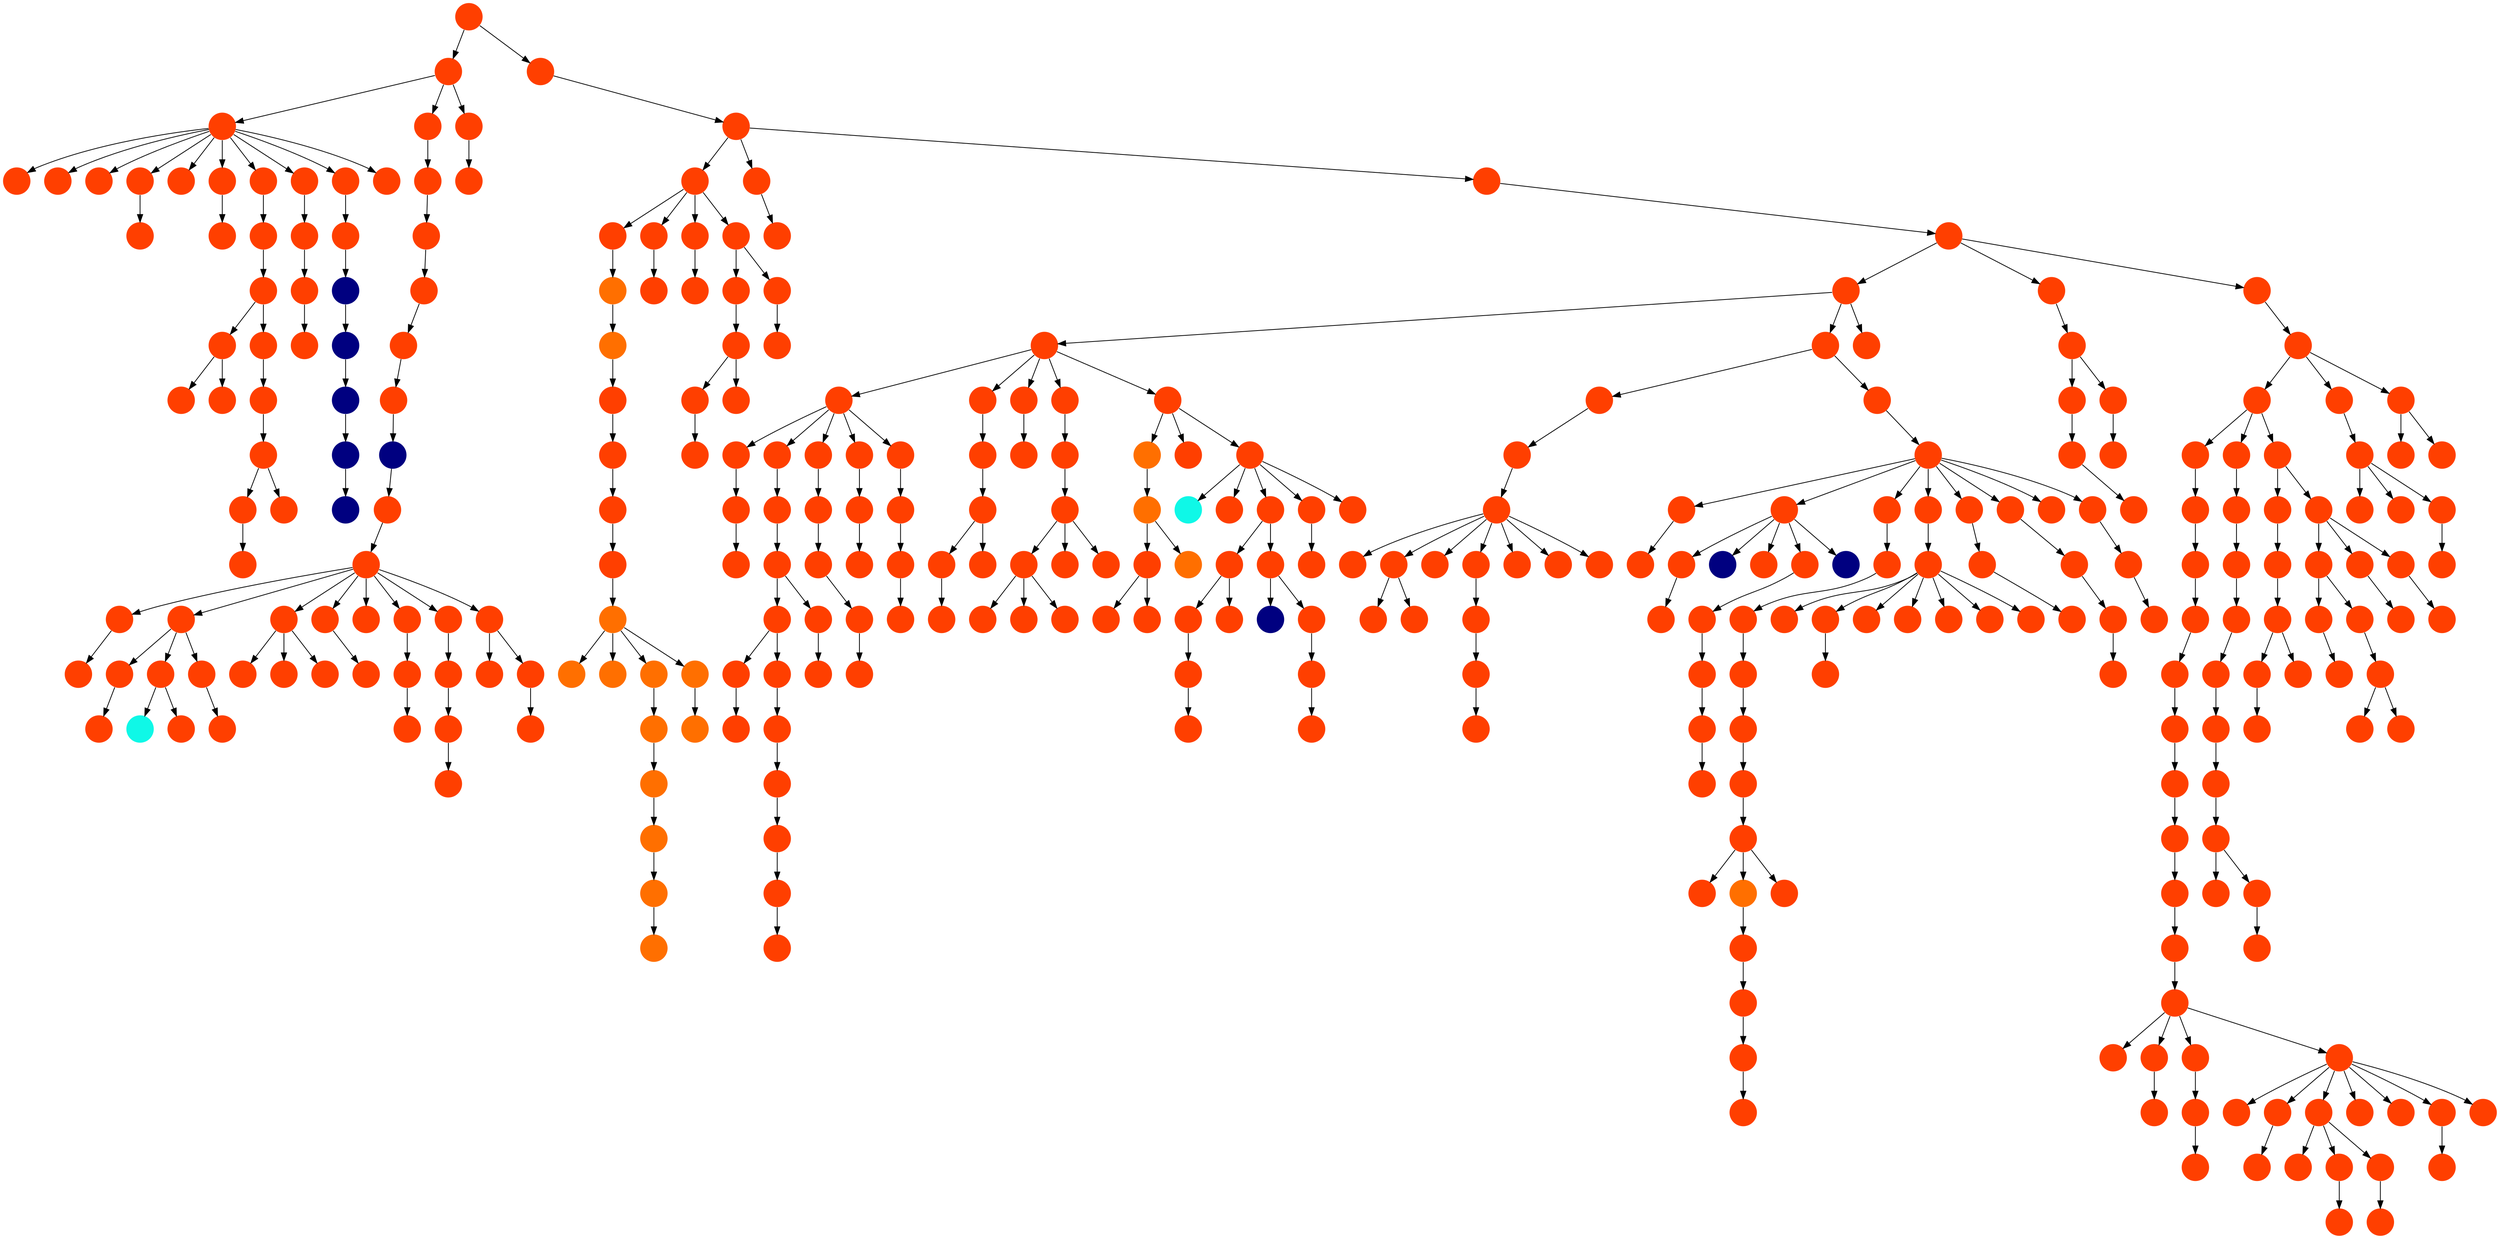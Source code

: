 digraph{
0 [tooltip = "T", penwidth = 0, style = filled, fillcolor = "#ff3f00", shape = circle, label = ""]
1 [tooltip = "T", penwidth = 0, style = filled, fillcolor = "#ff3f00", shape = circle, label = ""]
2 [tooltip = "T", penwidth = 0, style = filled, fillcolor = "#ff3f00", shape = circle, label = ""]
3 [tooltip = "T", penwidth = 0, style = filled, fillcolor = "#ff3f00", shape = circle, label = ""]
4 [tooltip = "T", penwidth = 0, style = filled, fillcolor = "#ff3f00", shape = circle, label = ""]
5 [tooltip = "T", penwidth = 0, style = filled, fillcolor = "#ff3f00", shape = circle, label = ""]
6 [tooltip = "T", penwidth = 0, style = filled, fillcolor = "#ff3f00", shape = circle, label = ""]
7 [tooltip = "T", penwidth = 0, style = filled, fillcolor = "#ff3f00", shape = circle, label = ""]
8 [tooltip = "T", penwidth = 0, style = filled, fillcolor = "#ff3f00", shape = circle, label = ""]
9 [tooltip = "T", penwidth = 0, style = filled, fillcolor = "#ff3f00", shape = circle, label = ""]
10 [tooltip = "T", penwidth = 0, style = filled, fillcolor = "#ff3f00", shape = circle, label = ""]
11 [tooltip = "T", penwidth = 0, style = filled, fillcolor = "#ff3f00", shape = circle, label = ""]
12 [tooltip = "T", penwidth = 0, style = filled, fillcolor = "#ff3f00", shape = circle, label = ""]
13 [tooltip = "T", penwidth = 0, style = filled, fillcolor = "#ff3f00", shape = circle, label = ""]
14 [tooltip = "T", penwidth = 0, style = filled, fillcolor = "#ff3f00", shape = circle, label = ""]
15 [tooltip = "T", penwidth = 0, style = filled, fillcolor = "#ff3f00", shape = circle, label = ""]
16 [tooltip = "T", penwidth = 0, style = filled, fillcolor = "#ff3f00", shape = circle, label = ""]
17 [tooltip = "T", penwidth = 0, style = filled, fillcolor = "#ff3f00", shape = circle, label = ""]
18 [tooltip = "T", penwidth = 0, style = filled, fillcolor = "#ff3f00", shape = circle, label = ""]
19 [tooltip = "T", penwidth = 0, style = filled, fillcolor = "#ff3f00", shape = circle, label = ""]
20 [tooltip = "T", penwidth = 0, style = filled, fillcolor = "#ff3f00", shape = circle, label = ""]
21 [tooltip = "T", penwidth = 0, style = filled, fillcolor = "#ff3f00", shape = circle, label = ""]
22 [tooltip = "T", penwidth = 0, style = filled, fillcolor = "#ff3f00", shape = circle, label = ""]
23 [tooltip = "T", penwidth = 0, style = filled, fillcolor = "#ff3f00", shape = circle, label = ""]
24 [tooltip = "T", penwidth = 0, style = filled, fillcolor = "#ff3f00", shape = circle, label = ""]
25 [tooltip = "T", penwidth = 0, style = filled, fillcolor = "#ff3f00", shape = circle, label = ""]
26 [tooltip = "T", penwidth = 0, style = filled, fillcolor = "#ff3f00", shape = circle, label = ""]
27 [tooltip = "T", penwidth = 0, style = filled, fillcolor = "#ff3f00", shape = circle, label = ""]
28 [tooltip = "T", penwidth = 0, style = filled, fillcolor = "#ff3f00", shape = circle, label = ""]
29 [tooltip = "T", penwidth = 0, style = filled, fillcolor = "#ff3f00", shape = circle, label = ""]
30 [tooltip = "T", penwidth = 0, style = filled, fillcolor = "#ff3f00", shape = circle, label = ""]
31 [tooltip = "T", penwidth = 0, style = filled, fillcolor = "#ff3f00", shape = circle, label = ""]
32 [tooltip = "T", penwidth = 0, style = filled, fillcolor = "#ff3f00", shape = circle, label = ""]
33 [tooltip = "T", penwidth = 0, style = filled, fillcolor = "#ff3f00", shape = circle, label = ""]
34 [tooltip = "I", penwidth = 0, style = filled, fillcolor = "#0ff8e7", shape = circle, label = ""]
35 [tooltip = "T", penwidth = 0, style = filled, fillcolor = "#ff3f00", shape = circle, label = ""]
36 [tooltip = "T", penwidth = 0, style = filled, fillcolor = "#ff3f00", shape = circle, label = ""]
37 [tooltip = "T", penwidth = 0, style = filled, fillcolor = "#ff3f00", shape = circle, label = ""]
38 [tooltip = "T", penwidth = 0, style = filled, fillcolor = "#ff3f00", shape = circle, label = ""]
39 [tooltip = "T", penwidth = 0, style = filled, fillcolor = "#ff3f00", shape = circle, label = ""]
40 [tooltip = "T", penwidth = 0, style = filled, fillcolor = "#ff3f00", shape = circle, label = ""]
41 [tooltip = "T", penwidth = 0, style = filled, fillcolor = "#ff3f00", shape = circle, label = ""]
42 [tooltip = "T", penwidth = 0, style = filled, fillcolor = "#ff3f00", shape = circle, label = ""]
43 [tooltip = "T", penwidth = 0, style = filled, fillcolor = "#ff3f00", shape = circle, label = ""]
44 [tooltip = "A", penwidth = 0, style = filled, fillcolor = "#000080", shape = circle, label = ""]
45 [tooltip = "T", penwidth = 0, style = filled, fillcolor = "#ff3f00", shape = circle, label = ""]
46 [tooltip = "T", penwidth = 0, style = filled, fillcolor = "#ff3f00", shape = circle, label = ""]
47 [tooltip = "T", penwidth = 0, style = filled, fillcolor = "#ff3f00", shape = circle, label = ""]
48 [tooltip = "T", penwidth = 0, style = filled, fillcolor = "#ff3f00", shape = circle, label = ""]
49 [tooltip = "T", penwidth = 0, style = filled, fillcolor = "#ff3f00", shape = circle, label = ""]
50 [tooltip = "T", penwidth = 0, style = filled, fillcolor = "#ff3f00", shape = circle, label = ""]
51 [tooltip = "T", penwidth = 0, style = filled, fillcolor = "#ff3f00", shape = circle, label = ""]
52 [tooltip = "T", penwidth = 0, style = filled, fillcolor = "#ff3f00", shape = circle, label = ""]
53 [tooltip = "T", penwidth = 0, style = filled, fillcolor = "#ff3f00", shape = circle, label = ""]
54 [tooltip = "T", penwidth = 0, style = filled, fillcolor = "#ff3f00", shape = circle, label = ""]
55 [tooltip = "T", penwidth = 0, style = filled, fillcolor = "#ff3f00", shape = circle, label = ""]
56 [tooltip = "T", penwidth = 0, style = filled, fillcolor = "#ff3f00", shape = circle, label = ""]
57 [tooltip = "S", penwidth = 0, style = filled, fillcolor = "#ff6f00", shape = circle, label = ""]
58 [tooltip = "T", penwidth = 0, style = filled, fillcolor = "#ff3f00", shape = circle, label = ""]
59 [tooltip = "T", penwidth = 0, style = filled, fillcolor = "#ff3f00", shape = circle, label = ""]
60 [tooltip = "T", penwidth = 0, style = filled, fillcolor = "#ff3f00", shape = circle, label = ""]
61 [tooltip = "T", penwidth = 0, style = filled, fillcolor = "#ff3f00", shape = circle, label = ""]
62 [tooltip = "T", penwidth = 0, style = filled, fillcolor = "#ff3f00", shape = circle, label = ""]
63 [tooltip = "T", penwidth = 0, style = filled, fillcolor = "#ff3f00", shape = circle, label = ""]
64 [tooltip = "T", penwidth = 0, style = filled, fillcolor = "#ff3f00", shape = circle, label = ""]
65 [tooltip = "T", penwidth = 0, style = filled, fillcolor = "#ff3f00", shape = circle, label = ""]
66 [tooltip = "T", penwidth = 0, style = filled, fillcolor = "#ff3f00", shape = circle, label = ""]
67 [tooltip = "T", penwidth = 0, style = filled, fillcolor = "#ff3f00", shape = circle, label = ""]
68 [tooltip = "T", penwidth = 0, style = filled, fillcolor = "#ff3f00", shape = circle, label = ""]
69 [tooltip = "T", penwidth = 0, style = filled, fillcolor = "#ff3f00", shape = circle, label = ""]
70 [tooltip = "T", penwidth = 0, style = filled, fillcolor = "#ff3f00", shape = circle, label = ""]
71 [tooltip = "T", penwidth = 0, style = filled, fillcolor = "#ff3f00", shape = circle, label = ""]
72 [tooltip = "T", penwidth = 0, style = filled, fillcolor = "#ff3f00", shape = circle, label = ""]
73 [tooltip = "T", penwidth = 0, style = filled, fillcolor = "#ff3f00", shape = circle, label = ""]
74 [tooltip = "T", penwidth = 0, style = filled, fillcolor = "#ff3f00", shape = circle, label = ""]
75 [tooltip = "T", penwidth = 0, style = filled, fillcolor = "#ff3f00", shape = circle, label = ""]
76 [tooltip = "T", penwidth = 0, style = filled, fillcolor = "#ff3f00", shape = circle, label = ""]
77 [tooltip = "T", penwidth = 0, style = filled, fillcolor = "#ff3f00", shape = circle, label = ""]
78 [tooltip = "T", penwidth = 0, style = filled, fillcolor = "#ff3f00", shape = circle, label = ""]
79 [tooltip = "T", penwidth = 0, style = filled, fillcolor = "#ff3f00", shape = circle, label = ""]
80 [tooltip = "T", penwidth = 0, style = filled, fillcolor = "#ff3f00", shape = circle, label = ""]
81 [tooltip = "T", penwidth = 0, style = filled, fillcolor = "#ff3f00", shape = circle, label = ""]
82 [tooltip = "T", penwidth = 0, style = filled, fillcolor = "#ff3f00", shape = circle, label = ""]
83 [tooltip = "T", penwidth = 0, style = filled, fillcolor = "#ff3f00", shape = circle, label = ""]
84 [tooltip = "T", penwidth = 0, style = filled, fillcolor = "#ff3f00", shape = circle, label = ""]
85 [tooltip = "T", penwidth = 0, style = filled, fillcolor = "#ff3f00", shape = circle, label = ""]
86 [tooltip = "T", penwidth = 0, style = filled, fillcolor = "#ff3f00", shape = circle, label = ""]
87 [tooltip = "T", penwidth = 0, style = filled, fillcolor = "#ff3f00", shape = circle, label = ""]
88 [tooltip = "T", penwidth = 0, style = filled, fillcolor = "#ff3f00", shape = circle, label = ""]
89 [tooltip = "T", penwidth = 0, style = filled, fillcolor = "#ff3f00", shape = circle, label = ""]
90 [tooltip = "T", penwidth = 0, style = filled, fillcolor = "#ff3f00", shape = circle, label = ""]
91 [tooltip = "T", penwidth = 0, style = filled, fillcolor = "#ff3f00", shape = circle, label = ""]
92 [tooltip = "T", penwidth = 0, style = filled, fillcolor = "#ff3f00", shape = circle, label = ""]
93 [tooltip = "T", penwidth = 0, style = filled, fillcolor = "#ff3f00", shape = circle, label = ""]
94 [tooltip = "T", penwidth = 0, style = filled, fillcolor = "#ff3f00", shape = circle, label = ""]
95 [tooltip = "T", penwidth = 0, style = filled, fillcolor = "#ff3f00", shape = circle, label = ""]
96 [tooltip = "T", penwidth = 0, style = filled, fillcolor = "#ff3f00", shape = circle, label = ""]
97 [tooltip = "T", penwidth = 0, style = filled, fillcolor = "#ff3f00", shape = circle, label = ""]
98 [tooltip = "T", penwidth = 0, style = filled, fillcolor = "#ff3f00", shape = circle, label = ""]
99 [tooltip = "T", penwidth = 0, style = filled, fillcolor = "#ff3f00", shape = circle, label = ""]
100 [tooltip = "T", penwidth = 0, style = filled, fillcolor = "#ff3f00", shape = circle, label = ""]
101 [tooltip = "T", penwidth = 0, style = filled, fillcolor = "#ff3f00", shape = circle, label = ""]
102 [tooltip = "T", penwidth = 0, style = filled, fillcolor = "#ff3f00", shape = circle, label = ""]
103 [tooltip = "S", penwidth = 0, style = filled, fillcolor = "#ff6f00", shape = circle, label = ""]
104 [tooltip = "S", penwidth = 0, style = filled, fillcolor = "#ff6f00", shape = circle, label = ""]
105 [tooltip = "S", penwidth = 0, style = filled, fillcolor = "#ff6f00", shape = circle, label = ""]
106 [tooltip = "S", penwidth = 0, style = filled, fillcolor = "#ff6f00", shape = circle, label = ""]
107 [tooltip = "S", penwidth = 0, style = filled, fillcolor = "#ff6f00", shape = circle, label = ""]
108 [tooltip = "S", penwidth = 0, style = filled, fillcolor = "#ff6f00", shape = circle, label = ""]
109 [tooltip = "S", penwidth = 0, style = filled, fillcolor = "#ff6f00", shape = circle, label = ""]
110 [tooltip = "S", penwidth = 0, style = filled, fillcolor = "#ff6f00", shape = circle, label = ""]
111 [tooltip = "T", penwidth = 0, style = filled, fillcolor = "#ff3f00", shape = circle, label = ""]
112 [tooltip = "S", penwidth = 0, style = filled, fillcolor = "#ff6f00", shape = circle, label = ""]
113 [tooltip = "T", penwidth = 0, style = filled, fillcolor = "#ff3f00", shape = circle, label = ""]
114 [tooltip = "S", penwidth = 0, style = filled, fillcolor = "#ff6f00", shape = circle, label = ""]
115 [tooltip = "T", penwidth = 0, style = filled, fillcolor = "#ff3f00", shape = circle, label = ""]
116 [tooltip = "T", penwidth = 0, style = filled, fillcolor = "#ff3f00", shape = circle, label = ""]
117 [tooltip = "T", penwidth = 0, style = filled, fillcolor = "#ff3f00", shape = circle, label = ""]
118 [tooltip = "T", penwidth = 0, style = filled, fillcolor = "#ff3f00", shape = circle, label = ""]
119 [tooltip = "T", penwidth = 0, style = filled, fillcolor = "#ff3f00", shape = circle, label = ""]
120 [tooltip = "T", penwidth = 0, style = filled, fillcolor = "#ff3f00", shape = circle, label = ""]
121 [tooltip = "T", penwidth = 0, style = filled, fillcolor = "#ff3f00", shape = circle, label = ""]
122 [tooltip = "T", penwidth = 0, style = filled, fillcolor = "#ff3f00", shape = circle, label = ""]
123 [tooltip = "T", penwidth = 0, style = filled, fillcolor = "#ff3f00", shape = circle, label = ""]
124 [tooltip = "T", penwidth = 0, style = filled, fillcolor = "#ff3f00", shape = circle, label = ""]
125 [tooltip = "T", penwidth = 0, style = filled, fillcolor = "#ff3f00", shape = circle, label = ""]
126 [tooltip = "T", penwidth = 0, style = filled, fillcolor = "#ff3f00", shape = circle, label = ""]
127 [tooltip = "T", penwidth = 0, style = filled, fillcolor = "#ff3f00", shape = circle, label = ""]
128 [tooltip = "T", penwidth = 0, style = filled, fillcolor = "#ff3f00", shape = circle, label = ""]
129 [tooltip = "T", penwidth = 0, style = filled, fillcolor = "#ff3f00", shape = circle, label = ""]
130 [tooltip = "T", penwidth = 0, style = filled, fillcolor = "#ff3f00", shape = circle, label = ""]
131 [tooltip = "T", penwidth = 0, style = filled, fillcolor = "#ff3f00", shape = circle, label = ""]
132 [tooltip = "T", penwidth = 0, style = filled, fillcolor = "#ff3f00", shape = circle, label = ""]
133 [tooltip = "T", penwidth = 0, style = filled, fillcolor = "#ff3f00", shape = circle, label = ""]
134 [tooltip = "T", penwidth = 0, style = filled, fillcolor = "#ff3f00", shape = circle, label = ""]
135 [tooltip = "T", penwidth = 0, style = filled, fillcolor = "#ff3f00", shape = circle, label = ""]
136 [tooltip = "T", penwidth = 0, style = filled, fillcolor = "#ff3f00", shape = circle, label = ""]
137 [tooltip = "T", penwidth = 0, style = filled, fillcolor = "#ff3f00", shape = circle, label = ""]
138 [tooltip = "T", penwidth = 0, style = filled, fillcolor = "#ff3f00", shape = circle, label = ""]
139 [tooltip = "T", penwidth = 0, style = filled, fillcolor = "#ff3f00", shape = circle, label = ""]
140 [tooltip = "T", penwidth = 0, style = filled, fillcolor = "#ff3f00", shape = circle, label = ""]
141 [tooltip = "T", penwidth = 0, style = filled, fillcolor = "#ff3f00", shape = circle, label = ""]
142 [tooltip = "T", penwidth = 0, style = filled, fillcolor = "#ff3f00", shape = circle, label = ""]
143 [tooltip = "T", penwidth = 0, style = filled, fillcolor = "#ff3f00", shape = circle, label = ""]
144 [tooltip = "T", penwidth = 0, style = filled, fillcolor = "#ff3f00", shape = circle, label = ""]
145 [tooltip = "T", penwidth = 0, style = filled, fillcolor = "#ff3f00", shape = circle, label = ""]
146 [tooltip = "T", penwidth = 0, style = filled, fillcolor = "#ff3f00", shape = circle, label = ""]
147 [tooltip = "T", penwidth = 0, style = filled, fillcolor = "#ff3f00", shape = circle, label = ""]
148 [tooltip = "T", penwidth = 0, style = filled, fillcolor = "#ff3f00", shape = circle, label = ""]
149 [tooltip = "T", penwidth = 0, style = filled, fillcolor = "#ff3f00", shape = circle, label = ""]
150 [tooltip = "T", penwidth = 0, style = filled, fillcolor = "#ff3f00", shape = circle, label = ""]
151 [tooltip = "S", penwidth = 0, style = filled, fillcolor = "#ff6f00", shape = circle, label = ""]
152 [tooltip = "T", penwidth = 0, style = filled, fillcolor = "#ff3f00", shape = circle, label = ""]
153 [tooltip = "T", penwidth = 0, style = filled, fillcolor = "#ff3f00", shape = circle, label = ""]
154 [tooltip = "T", penwidth = 0, style = filled, fillcolor = "#ff3f00", shape = circle, label = ""]
155 [tooltip = "T", penwidth = 0, style = filled, fillcolor = "#ff3f00", shape = circle, label = ""]
156 [tooltip = "T", penwidth = 0, style = filled, fillcolor = "#ff3f00", shape = circle, label = ""]
157 [tooltip = "T", penwidth = 0, style = filled, fillcolor = "#ff3f00", shape = circle, label = ""]
158 [tooltip = "T", penwidth = 0, style = filled, fillcolor = "#ff3f00", shape = circle, label = ""]
159 [tooltip = "T", penwidth = 0, style = filled, fillcolor = "#ff3f00", shape = circle, label = ""]
160 [tooltip = "T", penwidth = 0, style = filled, fillcolor = "#ff3f00", shape = circle, label = ""]
161 [tooltip = "T", penwidth = 0, style = filled, fillcolor = "#ff3f00", shape = circle, label = ""]
162 [tooltip = "T", penwidth = 0, style = filled, fillcolor = "#ff3f00", shape = circle, label = ""]
163 [tooltip = "T", penwidth = 0, style = filled, fillcolor = "#ff3f00", shape = circle, label = ""]
164 [tooltip = "T", penwidth = 0, style = filled, fillcolor = "#ff3f00", shape = circle, label = ""]
165 [tooltip = "T", penwidth = 0, style = filled, fillcolor = "#ff3f00", shape = circle, label = ""]
166 [tooltip = "T", penwidth = 0, style = filled, fillcolor = "#ff3f00", shape = circle, label = ""]
167 [tooltip = "T", penwidth = 0, style = filled, fillcolor = "#ff3f00", shape = circle, label = ""]
168 [tooltip = "T", penwidth = 0, style = filled, fillcolor = "#ff3f00", shape = circle, label = ""]
169 [tooltip = "T", penwidth = 0, style = filled, fillcolor = "#ff3f00", shape = circle, label = ""]
170 [tooltip = "T", penwidth = 0, style = filled, fillcolor = "#ff3f00", shape = circle, label = ""]
171 [tooltip = "T", penwidth = 0, style = filled, fillcolor = "#ff3f00", shape = circle, label = ""]
172 [tooltip = "T", penwidth = 0, style = filled, fillcolor = "#ff3f00", shape = circle, label = ""]
173 [tooltip = "T", penwidth = 0, style = filled, fillcolor = "#ff3f00", shape = circle, label = ""]
174 [tooltip = "T", penwidth = 0, style = filled, fillcolor = "#ff3f00", shape = circle, label = ""]
175 [tooltip = "T", penwidth = 0, style = filled, fillcolor = "#ff3f00", shape = circle, label = ""]
176 [tooltip = "T", penwidth = 0, style = filled, fillcolor = "#ff3f00", shape = circle, label = ""]
177 [tooltip = "T", penwidth = 0, style = filled, fillcolor = "#ff3f00", shape = circle, label = ""]
178 [tooltip = "T", penwidth = 0, style = filled, fillcolor = "#ff3f00", shape = circle, label = ""]
179 [tooltip = "T", penwidth = 0, style = filled, fillcolor = "#ff3f00", shape = circle, label = ""]
180 [tooltip = "T", penwidth = 0, style = filled, fillcolor = "#ff3f00", shape = circle, label = ""]
181 [tooltip = "T", penwidth = 0, style = filled, fillcolor = "#ff3f00", shape = circle, label = ""]
182 [tooltip = "T", penwidth = 0, style = filled, fillcolor = "#ff3f00", shape = circle, label = ""]
183 [tooltip = "T", penwidth = 0, style = filled, fillcolor = "#ff3f00", shape = circle, label = ""]
184 [tooltip = "T", penwidth = 0, style = filled, fillcolor = "#ff3f00", shape = circle, label = ""]
185 [tooltip = "T", penwidth = 0, style = filled, fillcolor = "#ff3f00", shape = circle, label = ""]
186 [tooltip = "T", penwidth = 0, style = filled, fillcolor = "#ff3f00", shape = circle, label = ""]
187 [tooltip = "T", penwidth = 0, style = filled, fillcolor = "#ff3f00", shape = circle, label = ""]
188 [tooltip = "T", penwidth = 0, style = filled, fillcolor = "#ff3f00", shape = circle, label = ""]
189 [tooltip = "I", penwidth = 0, style = filled, fillcolor = "#0ff8e7", shape = circle, label = ""]
190 [tooltip = "T", penwidth = 0, style = filled, fillcolor = "#ff3f00", shape = circle, label = ""]
191 [tooltip = "T", penwidth = 0, style = filled, fillcolor = "#ff3f00", shape = circle, label = ""]
192 [tooltip = "T", penwidth = 0, style = filled, fillcolor = "#ff3f00", shape = circle, label = ""]
193 [tooltip = "T", penwidth = 0, style = filled, fillcolor = "#ff3f00", shape = circle, label = ""]
194 [tooltip = "T", penwidth = 0, style = filled, fillcolor = "#ff3f00", shape = circle, label = ""]
195 [tooltip = "T", penwidth = 0, style = filled, fillcolor = "#ff3f00", shape = circle, label = ""]
196 [tooltip = "T", penwidth = 0, style = filled, fillcolor = "#ff3f00", shape = circle, label = ""]
197 [tooltip = "T", penwidth = 0, style = filled, fillcolor = "#ff3f00", shape = circle, label = ""]
198 [tooltip = "T", penwidth = 0, style = filled, fillcolor = "#ff3f00", shape = circle, label = ""]
199 [tooltip = "A", penwidth = 0, style = filled, fillcolor = "#000080", shape = circle, label = ""]
200 [tooltip = "T", penwidth = 0, style = filled, fillcolor = "#ff3f00", shape = circle, label = ""]
201 [tooltip = "A", penwidth = 0, style = filled, fillcolor = "#000080", shape = circle, label = ""]
202 [tooltip = "T", penwidth = 0, style = filled, fillcolor = "#ff3f00", shape = circle, label = ""]
203 [tooltip = "A", penwidth = 0, style = filled, fillcolor = "#000080", shape = circle, label = ""]
204 [tooltip = "T", penwidth = 0, style = filled, fillcolor = "#ff3f00", shape = circle, label = ""]
205 [tooltip = "T", penwidth = 0, style = filled, fillcolor = "#ff3f00", shape = circle, label = ""]
206 [tooltip = "T", penwidth = 0, style = filled, fillcolor = "#ff3f00", shape = circle, label = ""]
207 [tooltip = "T", penwidth = 0, style = filled, fillcolor = "#ff3f00", shape = circle, label = ""]
208 [tooltip = "T", penwidth = 0, style = filled, fillcolor = "#ff3f00", shape = circle, label = ""]
209 [tooltip = "T", penwidth = 0, style = filled, fillcolor = "#ff3f00", shape = circle, label = ""]
210 [tooltip = "T", penwidth = 0, style = filled, fillcolor = "#ff3f00", shape = circle, label = ""]
211 [tooltip = "T", penwidth = 0, style = filled, fillcolor = "#ff3f00", shape = circle, label = ""]
212 [tooltip = "T", penwidth = 0, style = filled, fillcolor = "#ff3f00", shape = circle, label = ""]
213 [tooltip = "T", penwidth = 0, style = filled, fillcolor = "#ff3f00", shape = circle, label = ""]
214 [tooltip = "T", penwidth = 0, style = filled, fillcolor = "#ff3f00", shape = circle, label = ""]
215 [tooltip = "T", penwidth = 0, style = filled, fillcolor = "#ff3f00", shape = circle, label = ""]
216 [tooltip = "T", penwidth = 0, style = filled, fillcolor = "#ff3f00", shape = circle, label = ""]
217 [tooltip = "S", penwidth = 0, style = filled, fillcolor = "#ff6f00", shape = circle, label = ""]
218 [tooltip = "T", penwidth = 0, style = filled, fillcolor = "#ff3f00", shape = circle, label = ""]
219 [tooltip = "T", penwidth = 0, style = filled, fillcolor = "#ff3f00", shape = circle, label = ""]
220 [tooltip = "T", penwidth = 0, style = filled, fillcolor = "#ff3f00", shape = circle, label = ""]
221 [tooltip = "T", penwidth = 0, style = filled, fillcolor = "#ff3f00", shape = circle, label = ""]
222 [tooltip = "T", penwidth = 0, style = filled, fillcolor = "#ff3f00", shape = circle, label = ""]
223 [tooltip = "T", penwidth = 0, style = filled, fillcolor = "#ff3f00", shape = circle, label = ""]
224 [tooltip = "T", penwidth = 0, style = filled, fillcolor = "#ff3f00", shape = circle, label = ""]
225 [tooltip = "T", penwidth = 0, style = filled, fillcolor = "#ff3f00", shape = circle, label = ""]
226 [tooltip = "T", penwidth = 0, style = filled, fillcolor = "#ff3f00", shape = circle, label = ""]
227 [tooltip = "T", penwidth = 0, style = filled, fillcolor = "#ff3f00", shape = circle, label = ""]
228 [tooltip = "T", penwidth = 0, style = filled, fillcolor = "#ff3f00", shape = circle, label = ""]
229 [tooltip = "T", penwidth = 0, style = filled, fillcolor = "#ff3f00", shape = circle, label = ""]
230 [tooltip = "T", penwidth = 0, style = filled, fillcolor = "#ff3f00", shape = circle, label = ""]
231 [tooltip = "T", penwidth = 0, style = filled, fillcolor = "#ff3f00", shape = circle, label = ""]
232 [tooltip = "T", penwidth = 0, style = filled, fillcolor = "#ff3f00", shape = circle, label = ""]
233 [tooltip = "A", penwidth = 0, style = filled, fillcolor = "#000080", shape = circle, label = ""]
234 [tooltip = "T", penwidth = 0, style = filled, fillcolor = "#ff3f00", shape = circle, label = ""]
235 [tooltip = "T", penwidth = 0, style = filled, fillcolor = "#ff3f00", shape = circle, label = ""]
236 [tooltip = "T", penwidth = 0, style = filled, fillcolor = "#ff3f00", shape = circle, label = ""]
237 [tooltip = "S", penwidth = 0, style = filled, fillcolor = "#ff6f00", shape = circle, label = ""]
238 [tooltip = "T", penwidth = 0, style = filled, fillcolor = "#ff3f00", shape = circle, label = ""]
239 [tooltip = "T", penwidth = 0, style = filled, fillcolor = "#ff3f00", shape = circle, label = ""]
240 [tooltip = "T", penwidth = 0, style = filled, fillcolor = "#ff3f00", shape = circle, label = ""]
241 [tooltip = "T", penwidth = 0, style = filled, fillcolor = "#ff3f00", shape = circle, label = ""]
242 [tooltip = "T", penwidth = 0, style = filled, fillcolor = "#ff3f00", shape = circle, label = ""]
243 [tooltip = "T", penwidth = 0, style = filled, fillcolor = "#ff3f00", shape = circle, label = ""]
244 [tooltip = "T", penwidth = 0, style = filled, fillcolor = "#ff3f00", shape = circle, label = ""]
245 [tooltip = "T", penwidth = 0, style = filled, fillcolor = "#ff3f00", shape = circle, label = ""]
246 [tooltip = "T", penwidth = 0, style = filled, fillcolor = "#ff3f00", shape = circle, label = ""]
247 [tooltip = "T", penwidth = 0, style = filled, fillcolor = "#ff3f00", shape = circle, label = ""]
248 [tooltip = "T", penwidth = 0, style = filled, fillcolor = "#ff3f00", shape = circle, label = ""]
249 [tooltip = "T", penwidth = 0, style = filled, fillcolor = "#ff3f00", shape = circle, label = ""]
250 [tooltip = "T", penwidth = 0, style = filled, fillcolor = "#ff3f00", shape = circle, label = ""]
251 [tooltip = "T", penwidth = 0, style = filled, fillcolor = "#ff3f00", shape = circle, label = ""]
252 [tooltip = "T", penwidth = 0, style = filled, fillcolor = "#ff3f00", shape = circle, label = ""]
253 [tooltip = "T", penwidth = 0, style = filled, fillcolor = "#ff3f00", shape = circle, label = ""]
254 [tooltip = "T", penwidth = 0, style = filled, fillcolor = "#ff3f00", shape = circle, label = ""]
255 [tooltip = "T", penwidth = 0, style = filled, fillcolor = "#ff3f00", shape = circle, label = ""]
256 [tooltip = "T", penwidth = 0, style = filled, fillcolor = "#ff3f00", shape = circle, label = ""]
257 [tooltip = "T", penwidth = 0, style = filled, fillcolor = "#ff3f00", shape = circle, label = ""]
258 [tooltip = "T", penwidth = 0, style = filled, fillcolor = "#ff3f00", shape = circle, label = ""]
259 [tooltip = "T", penwidth = 0, style = filled, fillcolor = "#ff3f00", shape = circle, label = ""]
260 [tooltip = "T", penwidth = 0, style = filled, fillcolor = "#ff3f00", shape = circle, label = ""]
261 [tooltip = "T", penwidth = 0, style = filled, fillcolor = "#ff3f00", shape = circle, label = ""]
262 [tooltip = "T", penwidth = 0, style = filled, fillcolor = "#ff3f00", shape = circle, label = ""]
263 [tooltip = "T", penwidth = 0, style = filled, fillcolor = "#ff3f00", shape = circle, label = ""]
264 [tooltip = "T", penwidth = 0, style = filled, fillcolor = "#ff3f00", shape = circle, label = ""]
265 [tooltip = "T", penwidth = 0, style = filled, fillcolor = "#ff3f00", shape = circle, label = ""]
266 [tooltip = "A", penwidth = 0, style = filled, fillcolor = "#000080", shape = circle, label = ""]
267 [tooltip = "T", penwidth = 0, style = filled, fillcolor = "#ff3f00", shape = circle, label = ""]
268 [tooltip = "T", penwidth = 0, style = filled, fillcolor = "#ff3f00", shape = circle, label = ""]
269 [tooltip = "T", penwidth = 0, style = filled, fillcolor = "#ff3f00", shape = circle, label = ""]
270 [tooltip = "T", penwidth = 0, style = filled, fillcolor = "#ff3f00", shape = circle, label = ""]
271 [tooltip = "A", penwidth = 0, style = filled, fillcolor = "#000080", shape = circle, label = ""]
272 [tooltip = "T", penwidth = 0, style = filled, fillcolor = "#ff3f00", shape = circle, label = ""]
273 [tooltip = "T", penwidth = 0, style = filled, fillcolor = "#ff3f00", shape = circle, label = ""]
274 [tooltip = "T", penwidth = 0, style = filled, fillcolor = "#ff3f00", shape = circle, label = ""]
275 [tooltip = "T", penwidth = 0, style = filled, fillcolor = "#ff3f00", shape = circle, label = ""]
276 [tooltip = "T", penwidth = 0, style = filled, fillcolor = "#ff3f00", shape = circle, label = ""]
277 [tooltip = "T", penwidth = 0, style = filled, fillcolor = "#ff3f00", shape = circle, label = ""]
278 [tooltip = "T", penwidth = 0, style = filled, fillcolor = "#ff3f00", shape = circle, label = ""]
279 [tooltip = "T", penwidth = 0, style = filled, fillcolor = "#ff3f00", shape = circle, label = ""]
280 [tooltip = "A", penwidth = 0, style = filled, fillcolor = "#000080", shape = circle, label = ""]
281 [tooltip = "T", penwidth = 0, style = filled, fillcolor = "#ff3f00", shape = circle, label = ""]
282 [tooltip = "T", penwidth = 0, style = filled, fillcolor = "#ff3f00", shape = circle, label = ""]
283 [tooltip = "T", penwidth = 0, style = filled, fillcolor = "#ff3f00", shape = circle, label = ""]
284 [tooltip = "S", penwidth = 0, style = filled, fillcolor = "#ff6f00", shape = circle, label = ""]
285 [tooltip = "T", penwidth = 0, style = filled, fillcolor = "#ff3f00", shape = circle, label = ""]
286 [tooltip = "T", penwidth = 0, style = filled, fillcolor = "#ff3f00", shape = circle, label = ""]
287 [tooltip = "T", penwidth = 0, style = filled, fillcolor = "#ff3f00", shape = circle, label = ""]
288 [tooltip = "T", penwidth = 0, style = filled, fillcolor = "#ff3f00", shape = circle, label = ""]
289 [tooltip = "T", penwidth = 0, style = filled, fillcolor = "#ff3f00", shape = circle, label = ""]
290 [tooltip = "S", penwidth = 0, style = filled, fillcolor = "#ff6f00", shape = circle, label = ""]
291 [tooltip = "T", penwidth = 0, style = filled, fillcolor = "#ff3f00", shape = circle, label = ""]
292 [tooltip = "T", penwidth = 0, style = filled, fillcolor = "#ff3f00", shape = circle, label = ""]
293 [tooltip = "T", penwidth = 0, style = filled, fillcolor = "#ff3f00", shape = circle, label = ""]
294 [tooltip = "T", penwidth = 0, style = filled, fillcolor = "#ff3f00", shape = circle, label = ""]
295 [tooltip = "T", penwidth = 0, style = filled, fillcolor = "#ff3f00", shape = circle, label = ""]
296 [tooltip = "T", penwidth = 0, style = filled, fillcolor = "#ff3f00", shape = circle, label = ""]
297 [tooltip = "T", penwidth = 0, style = filled, fillcolor = "#ff3f00", shape = circle, label = ""]
298 [tooltip = "T", penwidth = 0, style = filled, fillcolor = "#ff3f00", shape = circle, label = ""]
299 [tooltip = "T", penwidth = 0, style = filled, fillcolor = "#ff3f00", shape = circle, label = ""]
300 [tooltip = "T", penwidth = 0, style = filled, fillcolor = "#ff3f00", shape = circle, label = ""]
301 [tooltip = "T", penwidth = 0, style = filled, fillcolor = "#ff3f00", shape = circle, label = ""]
302 [tooltip = "T", penwidth = 0, style = filled, fillcolor = "#ff3f00", shape = circle, label = ""]
303 [tooltip = "T", penwidth = 0, style = filled, fillcolor = "#ff3f00", shape = circle, label = ""]
304 [tooltip = "T", penwidth = 0, style = filled, fillcolor = "#ff3f00", shape = circle, label = ""]
305 [tooltip = "T", penwidth = 0, style = filled, fillcolor = "#ff3f00", shape = circle, label = ""]
306 [tooltip = "T", penwidth = 0, style = filled, fillcolor = "#ff3f00", shape = circle, label = ""]
307 [tooltip = "T", penwidth = 0, style = filled, fillcolor = "#ff3f00", shape = circle, label = ""]
308 [tooltip = "T", penwidth = 0, style = filled, fillcolor = "#ff3f00", shape = circle, label = ""]
309 [tooltip = "T", penwidth = 0, style = filled, fillcolor = "#ff3f00", shape = circle, label = ""]
310 [tooltip = "T", penwidth = 0, style = filled, fillcolor = "#ff3f00", shape = circle, label = ""]
311 [tooltip = "T", penwidth = 0, style = filled, fillcolor = "#ff3f00", shape = circle, label = ""]
312 [tooltip = "T", penwidth = 0, style = filled, fillcolor = "#ff3f00", shape = circle, label = ""]
313 [tooltip = "T", penwidth = 0, style = filled, fillcolor = "#ff3f00", shape = circle, label = ""]
314 [tooltip = "T", penwidth = 0, style = filled, fillcolor = "#ff3f00", shape = circle, label = ""]
315 [tooltip = "T", penwidth = 0, style = filled, fillcolor = "#ff3f00", shape = circle, label = ""]
316 [tooltip = "T", penwidth = 0, style = filled, fillcolor = "#ff3f00", shape = circle, label = ""]
317 [tooltip = "T", penwidth = 0, style = filled, fillcolor = "#ff3f00", shape = circle, label = ""]
318 [tooltip = "T", penwidth = 0, style = filled, fillcolor = "#ff3f00", shape = circle, label = ""]
319 [tooltip = "T", penwidth = 0, style = filled, fillcolor = "#ff3f00", shape = circle, label = ""]
320 [tooltip = "T", penwidth = 0, style = filled, fillcolor = "#ff3f00", shape = circle, label = ""]
321 [tooltip = "A", penwidth = 0, style = filled, fillcolor = "#000080", shape = circle, label = ""]
322 [tooltip = "T", penwidth = 0, style = filled, fillcolor = "#ff3f00", shape = circle, label = ""]
323 [tooltip = "S", penwidth = 0, style = filled, fillcolor = "#ff6f00", shape = circle, label = ""]
324 [tooltip = "T", penwidth = 0, style = filled, fillcolor = "#ff3f00", shape = circle, label = ""]
325 [tooltip = "T", penwidth = 0, style = filled, fillcolor = "#ff3f00", shape = circle, label = ""]
326 [tooltip = "T", penwidth = 0, style = filled, fillcolor = "#ff3f00", shape = circle, label = ""]
327 [tooltip = "T", penwidth = 0, style = filled, fillcolor = "#ff3f00", shape = circle, label = ""]
328 [tooltip = "T", penwidth = 0, style = filled, fillcolor = "#ff3f00", shape = circle, label = ""]
329 [tooltip = "T", penwidth = 0, style = filled, fillcolor = "#ff3f00", shape = circle, label = ""]
330 [tooltip = "T", penwidth = 0, style = filled, fillcolor = "#ff3f00", shape = circle, label = ""]
331 [tooltip = "T", penwidth = 0, style = filled, fillcolor = "#ff3f00", shape = circle, label = ""]
332 [tooltip = "T", penwidth = 0, style = filled, fillcolor = "#ff3f00", shape = circle, label = ""]
242 -> 237
72 -> 224
170 -> 171
62 -> 64
141 -> 132
197 -> 205
118 -> 197
17 -> 312
156 -> 260
64 -> 261
251 -> 299
39 -> 17
121 -> 117
303 -> 302
227 -> 305
140 -> 137
260 -> 126
23 -> 31
9 -> 77
205 -> 204
234 -> 161
162 -> 274
10 -> 7
101 -> 258
6 -> 10
61 -> 170
237 -> 240
138 -> 146
274 -> 285
61 -> 187
235 -> 225
254 -> 165
17 -> 23
40 -> 38
141 -> 148
186 -> 267
163 -> 164
108 -> 105
74 -> 73
83 -> 85
240 -> 241
3 -> 2
307 -> 308
16 -> 15
209 -> 206
111 -> 116
44 -> 39
233 -> 280
77 -> 154
12 -> 166
98 -> 97
201 -> 233
105 -> 106
126 -> 307
7 -> 5
298 -> 293
244 -> 243
292 -> 264
213 -> 83
71 -> 79
305 -> 40
235 -> 236
22 -> 32
50 -> 55
22 -> 25
302 -> 322
289 -> 279
124 -> 121
70 -> 65
113 -> 107
55 -> 328
268 -> 198
225 -> 324
125 -> 75
62 -> 60
79 -> 70
167 -> 287
312 -> 311
21 -> 42
107 -> 109
125 -> 122
75 -> 290
151 -> 217
102 -> 100
132 -> 135
61 -> 63
76 -> 321
11 -> 14
17 -> 29
61 -> 195
236 -> 271
258 -> 257
264 -> 265
70 -> 66
143 -> 136
49 -> 84
277 -> 16
152 -> 150
256 -> 3
48 -> 51
209 -> 207
193 -> 194
202 -> 200
100 -> 156
141 -> 131
36 -> 18
206 -> 210
141 -> 144
94 -> 92
184 -> 291
106 -> 110
119 -> 288
76 -> 230
71 -> 74
216 -> 326
197 -> 214
140 -> 138
107 -> 57
174 -> 173
247 -> 249
122 -> 120
294 -> 297
48 -> 45
6 -> 13
48 -> 47
110 -> 284
114 -> 111
133 -> 145
6 -> 234
124 -> 118
41 -> 28
14 -> 6
87 -> 212
17 -> 26
254 -> 273
154 -> 158
116 -> 115
11 -> 245
328 -> 327
219 -> 232
188 -> 186
255 -> 254
217 -> 323
112 -> 103
61 -> 59
155 -> 247
42 -> 37
76 -> 289
71 -> 90
6 -> 294
94 -> 99
313 -> 310
217 -> 216
296 -> 320
70 -> 192
48 -> 50
14 -> 12
61 -> 172
300 -> 318
247 -> 235
60 -> 301
17 -> 22
272 -> 168
99 -> 316
242 -> 238
14 -> 54
107 -> 112
21 -> 315
35 -> 33
182 -> 183
200 -> 199
78 -> 229
71 -> 76
70 -> 278
66 -> 191
82 -> 68
17 -> 41
301 -> 329
248 -> 89
123 -> 222
11 -> 49
158 -> 159
96 -> 95
14 -> 9
263 -> 157
1 -> 0
295 -> 98
165 -> 163
312 -> 313
70 -> 67
21 -> 20
282 -> 276
139 -> 133
46 -> 4
141 -> 134
229 -> 231
68 -> 87
14 -> 155
261 -> 262
161 -> 296
179 -> 185
70 -> 69
70 -> 86
308 -> 306
209 -> 211
199 -> 201
175 -> 176
249 -> 246
20 -> 27
275 -> 277
155 -> 160
125 -> 124
297 -> 219
141 -> 130
60 -> 228
187 -> 181
54 -> 283
61 -> 58
115 -> 113
276 -> 275
6 -> 256
239 -> 331
53 -> 48
283 -> 209
76 -> 203
48 -> 270
89 -> 213
43 -> 44
206 -> 208
247 -> 190
61 -> 223
167 -> 175
241 -> 239
303 -> 304
132 -> 143
131 -> 129
17 -> 21
49 -> 56
46 -> 250
226 -> 244
236 -> 272
132 -> 149
96 -> 101
181 -> 179
195 -> 196
231 -> 119
42 -> 34
292 -> 167
261 -> 263
221 -> 242
128 -> 127
308 -> 309
38 -> 43
85 -> 162
247 -> 189
71 -> 78
280 -> 266
80 -> 220
84 -> 71
206 -> 330
320 -> 319
29 -> 35
168 -> 253
81 -> 80
257 -> 303
97 -> 94
309 -> 332
185 -> 188
287 -> 1
94 -> 91
152 -> 153
109 -> 108
157 -> 295
285 -> 140
140 -> 141
288 -> 221
186 -> 182
71 -> 88
90 -> 325
154 -> 169
262 -> 259
98 -> 96
13 -> 252
292 -> 268
140 -> 139
216 -> 215
48 -> 52
61 -> 174
98 -> 152
184 -> 180
93 -> 218
56 -> 53
149 -> 147
155 -> 151
315 -> 314
17 -> 19
22 -> 24
60 -> 61
144 -> 286
157 -> 255
61 -> 202
71 -> 82
157 -> 11
179 -> 184
101 -> 292
242 -> 177
48 -> 46
290 -> 114
247 -> 269
96 -> 93
261 -> 125
125 -> 123
225 -> 226
218 -> 248
95 -> 102
28 -> 36
107 -> 104
279 -> 298
141 -> 142
273 -> 317
228 -> 227
251 -> 300
299 -> 128
325 -> 281
1 -> 8
293 -> 178
252 -> 251
71 -> 81
299 -> 282
196 -> 193
19 -> 30
76 -> 72
}